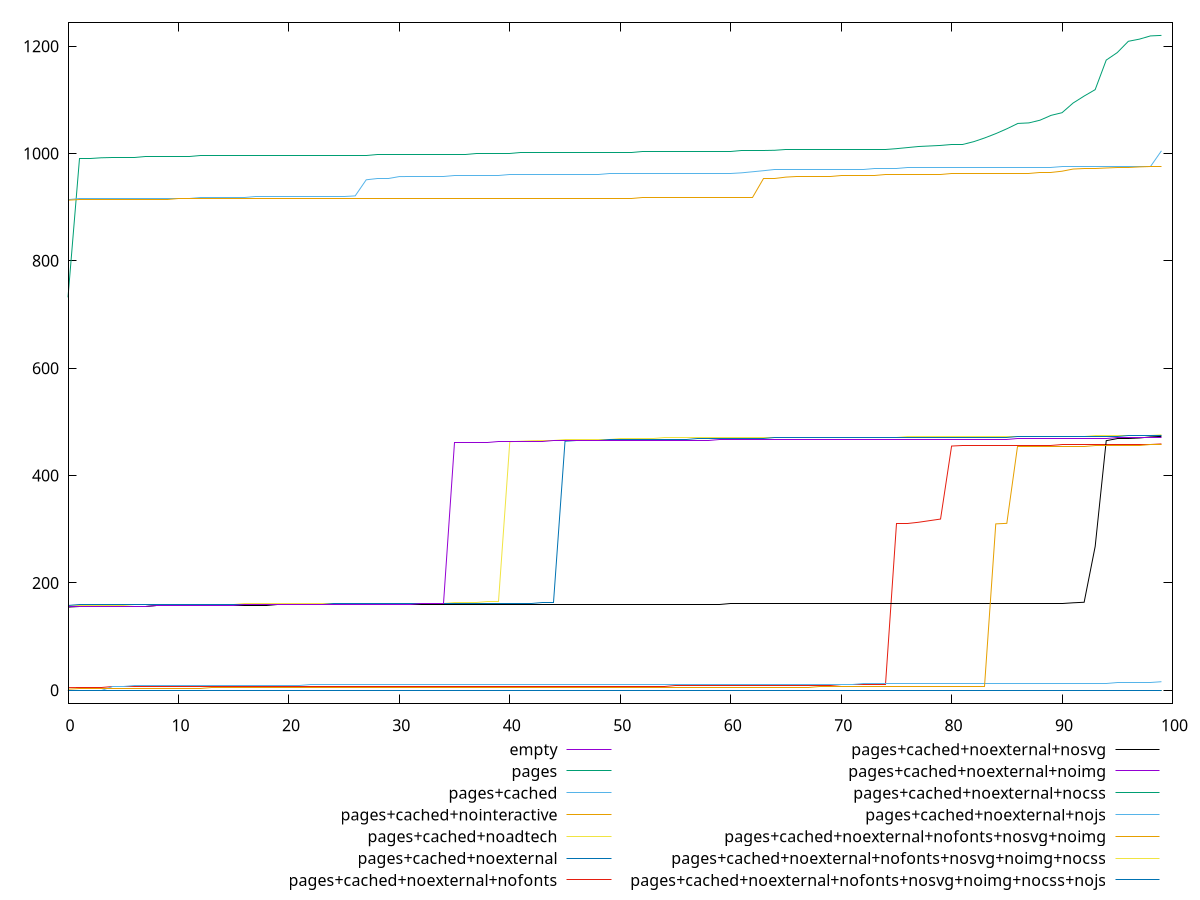reset
set terminal svg size 640, 620 enhanced background rgb 'white'
set output "report_00007_2020-12-11T15:55:29.892Z/render-blocking-resources/comparison/sorted/all_raw.svg"

$empty <<EOF
0 0
1 0
2 0
3 0
4 0
5 0
6 0
7 0
8 0
9 0
10 0
11 0
12 0
13 0
14 0
15 0
16 0
17 0
18 0
19 0
20 0
21 0
22 0
23 0
24 0
25 0
26 0
27 0
28 0
29 0
30 0
31 0
32 0
33 0
34 0
35 0
36 0
37 0
38 0
39 0
40 0
41 0
42 0
43 0
44 0
45 0
46 0
47 0
48 0
49 0
50 0
51 0
52 0
53 0
54 0
55 0
56 0
57 0
58 0
59 0
60 0
61 0
62 0
63 0
64 0
65 0
66 0
67 0
68 0
69 0
70 0
71 0
72 0
73 0
74 0
75 0
76 0
77 0
78 0
79 0
80 0
81 0
82 0
83 0
84 0
85 0
86 0
87 0
88 0
89 0
90 0
91 0
92 0
93 0
94 0
95 0
96 0
97 0
98 0
99 0
EOF

$pages <<EOF
0 732
1 991
2 991
3 992
4 993
5 993
6 993
7 994
8 994
9 994
10 995
11 995
12 996
13 996
14 996
15 996
16 996
17 996
18 996
19 996
20 997
21 997
22 997
23 997
24 997
25 997
26 997
27 997
28 998
29 998
30 998
31 998
32 999
33 999
34 999
35 999
36 999
37 1000
38 1000
39 1000
40 1000
41 1001
42 1001
43 1001
44 1001
45 1001
46 1002
47 1002
48 1002
49 1002
50 1002
51 1002
52 1003
53 1003
54 1003
55 1003
56 1003
57 1003
58 1003
59 1004
60 1004
61 1005
62 1005
63 1005
64 1006
65 1007
66 1007
67 1007
68 1007
69 1007
70 1008
71 1008
72 1008
73 1008
74 1008
75 1009
76 1011
77 1013
78 1014
79 1015
80 1017
81 1017
82 1022
83 1029
84 1037
85 1046
86 1056
87 1057
88 1062
89 1071
90 1076
91 1094
92 1107
93 1119
94 1174
95 1188
96 1209
97 1213
98 1219
99 1220
EOF

$pagesCached <<EOF
0 914
1 916
2 916
3 916
4 916
5 916
6 916
7 917
8 917
9 917
10 917
11 917
12 918
13 918
14 918
15 918
16 918
17 919
18 919
19 919
20 919
21 919
22 919
23 919
24 920
25 920
26 921
27 951
28 954
29 954
30 957
31 958
32 958
33 958
34 958
35 959
36 959
37 959
38 959
39 959
40 960
41 960
42 960
43 961
44 961
45 961
46 961
47 961
48 961
49 962
50 962
51 962
52 962
53 962
54 962
55 962
56 962
57 963
58 963
59 963
60 963
61 964
62 966
63 968
64 970
65 970
66 971
67 971
68 971
69 971
70 971
71 971
72 971
73 972
74 972
75 972
76 973
77 973
78 973
79 973
80 973
81 973
82 973
83 973
84 974
85 974
86 974
87 974
88 974
89 974
90 975
91 975
92 975
93 975
94 975
95 976
96 976
97 976
98 976
99 1005
EOF

$pagesCachedNointeractive <<EOF
0 913
1 915
2 915
3 915
4 915
5 915
6 915
7 915
8 915
9 915
10 916
11 916
12 916
13 916
14 916
15 916
16 916
17 916
18 916
19 916
20 916
21 916
22 916
23 916
24 916
25 916
26 916
27 916
28 916
29 916
30 916
31 916
32 916
33 916
34 917
35 917
36 917
37 917
38 917
39 917
40 917
41 917
42 917
43 917
44 917
45 917
46 917
47 917
48 917
49 917
50 917
51 917
52 918
53 918
54 918
55 918
56 918
57 918
58 918
59 918
60 918
61 918
62 918
63 953
64 953
65 956
66 958
67 958
68 958
69 958
70 959
71 959
72 959
73 959
74 960
75 960
76 960
77 960
78 961
79 961
80 962
81 962
82 962
83 962
84 963
85 963
86 963
87 963
88 964
89 964
90 967
91 971
92 972
93 972
94 973
95 974
96 974
97 975
98 976
99 976
EOF

$pagesCachedNoadtech <<EOF
0 157
1 158
2 158
3 158
4 158
5 158
6 159
7 159
8 159
9 159
10 159
11 159
12 160
13 160
14 160
15 160
16 161
17 161
18 161
19 161
20 161
21 161
22 161
23 161
24 161
25 161
26 161
27 161
28 162
29 162
30 162
31 162
32 162
33 162
34 162
35 163
36 163
37 163
38 165
39 165
40 463
41 464
42 465
43 466
44 466
45 467
46 467
47 467
48 468
49 468
50 469
51 469
52 469
53 469
54 470
55 470
56 470
57 470
58 470
59 470
60 470
61 470
62 470
63 470
64 470
65 470
66 470
67 470
68 471
69 471
70 471
71 471
72 471
73 471
74 471
75 471
76 472
77 472
78 472
79 472
80 472
81 472
82 472
83 473
84 473
85 473
86 473
87 473
88 473
89 473
90 473
91 473
92 473
93 474
94 474
95 474
96 474
97 475
98 475
99 476
EOF

$pagesCachedNoexternal <<EOF
0 158
1 159
2 159
3 159
4 159
5 159
6 159
7 159
8 159
9 159
10 159
11 159
12 159
13 160
14 160
15 160
16 160
17 160
18 160
19 160
20 160
21 160
22 160
23 160
24 161
25 161
26 161
27 161
28 161
29 161
30 161
31 161
32 161
33 161
34 161
35 161
36 162
37 162
38 162
39 162
40 162
41 162
42 162
43 163
44 163
45 464
46 466
47 466
48 466
49 467
50 467
51 467
52 467
53 467
54 468
55 468
56 468
57 469
58 469
59 469
60 469
61 469
62 469
63 469
64 470
65 470
66 470
67 470
68 470
69 470
70 470
71 470
72 470
73 470
74 470
75 470
76 470
77 470
78 471
79 471
80 471
81 471
82 471
83 471
84 471
85 471
86 472
87 472
88 472
89 472
90 473
91 473
92 473
93 473
94 473
95 473
96 474
97 474
98 475
99 475
EOF

$pagesCachedNoexternalNofonts <<EOF
0 5
1 6
2 6
3 6
4 7
5 7
6 7
7 7
8 7
9 7
10 7
11 7
12 7
13 7
14 7
15 7
16 7
17 7
18 7
19 7
20 7
21 7
22 7
23 7
24 7
25 7
26 7
27 8
28 8
29 8
30 8
31 8
32 8
33 8
34 8
35 8
36 8
37 8
38 8
39 8
40 8
41 8
42 8
43 8
44 8
45 8
46 8
47 8
48 8
49 8
50 8
51 8
52 8
53 8
54 8
55 9
56 9
57 9
58 9
59 9
60 9
61 9
62 9
63 9
64 9
65 9
66 9
67 9
68 9
69 9
70 10
71 10
72 10
73 11
74 11
75 311
76 311
77 313
78 316
79 319
80 455
81 456
82 456
83 456
84 456
85 456
86 456
87 456
88 456
89 456
90 457
91 457
92 457
93 457
94 458
95 458
96 458
97 458
98 458
99 459
EOF

$pagesCachedNoexternalNosvg <<EOF
0 155
1 156
2 156
3 157
4 157
5 157
6 157
7 157
8 158
9 158
10 158
11 158
12 158
13 158
14 158
15 158
16 158
17 158
18 158
19 159
20 159
21 159
22 159
23 159
24 159
25 159
26 159
27 159
28 159
29 159
30 159
31 159
32 159
33 159
34 159
35 159
36 159
37 159
38 159
39 159
40 159
41 159
42 159
43 159
44 160
45 160
46 160
47 160
48 160
49 160
50 160
51 160
52 160
53 160
54 160
55 160
56 160
57 160
58 160
59 160
60 161
61 161
62 161
63 161
64 161
65 161
66 161
67 161
68 161
69 161
70 161
71 161
72 161
73 161
74 161
75 161
76 161
77 161
78 161
79 161
80 161
81 161
82 161
83 161
84 161
85 162
86 162
87 162
88 162
89 162
90 162
91 163
92 164
93 268
94 465
95 469
96 469
97 470
98 472
99 473
EOF

$pagesCachedNoexternalNoimg <<EOF
0 156
1 156
2 156
3 157
4 157
5 157
6 157
7 157
8 158
9 158
10 158
11 158
12 158
13 158
14 158
15 158
16 159
17 159
18 159
19 159
20 159
21 159
22 159
23 159
24 159
25 159
26 160
27 160
28 160
29 160
30 160
31 160
32 161
33 161
34 161
35 462
36 462
37 462
38 462
39 464
40 464
41 464
42 464
43 464
44 465
45 465
46 465
47 465
48 465
49 465
50 466
51 466
52 466
53 466
54 466
55 466
56 466
57 466
58 466
59 467
60 467
61 467
62 467
63 467
64 467
65 467
66 467
67 467
68 468
69 468
70 468
71 468
72 468
73 468
74 468
75 468
76 468
77 468
78 468
79 468
80 468
81 468
82 468
83 468
84 468
85 468
86 469
87 469
88 469
89 469
90 469
91 469
92 469
93 469
94 469
95 470
96 470
97 470
98 471
99 471
EOF

$pagesCachedNoexternalNocss <<EOF
0 0
1 0
2 0
3 0
4 0
5 0
6 0
7 0
8 0
9 0
10 0
11 0
12 0
13 0
14 0
15 0
16 0
17 0
18 0
19 0
20 0
21 0
22 0
23 0
24 0
25 0
26 0
27 0
28 0
29 0
30 0
31 0
32 0
33 0
34 0
35 0
36 0
37 0
38 0
39 0
40 0
41 0
42 0
43 0
44 0
45 0
46 0
47 0
48 0
49 0
50 0
51 0
52 0
53 0
54 0
55 0
56 0
57 0
58 0
59 0
60 0
61 0
62 0
63 0
64 0
65 0
66 0
67 0
68 0
69 0
70 0
71 0
72 0
73 0
74 0
75 0
76 0
77 0
78 0
79 0
80 0
81 0
82 0
83 0
84 0
85 0
86 0
87 0
88 0
89 0
90 0
91 0
92 0
93 0
94 0
95 0
96 0
97 0
98 0
99 0
EOF

$pagesCachedNoexternalNojs <<EOF
0 0
1 0
2 0
3 0
4 8
5 8
6 9
7 9
8 9
9 9
10 9
11 9
12 9
13 9
14 9
15 9
16 9
17 9
18 9
19 9
20 9
21 9
22 10
23 10
24 10
25 10
26 10
27 10
28 10
29 10
30 10
31 10
32 10
33 10
34 10
35 10
36 10
37 10
38 10
39 10
40 10
41 10
42 10
43 10
44 10
45 10
46 10
47 10
48 10
49 11
50 11
51 11
52 11
53 11
54 11
55 11
56 11
57 11
58 11
59 11
60 11
61 11
62 11
63 11
64 11
65 11
66 11
67 11
68 11
69 11
70 11
71 11
72 12
73 12
74 12
75 12
76 12
77 12
78 12
79 12
80 12
81 12
82 12
83 12
84 12
85 12
86 12
87 12
88 13
89 13
90 13
91 13
92 13
93 13
94 13
95 14
96 14
97 14
98 14
99 16
EOF

$pagesCachedNoexternalNofontsNosvgNoimg <<EOF
0 2
1 3
2 3
3 4
4 4
5 4
6 4
7 4
8 4
9 4
10 4
11 4
12 4
13 5
14 5
15 5
16 5
17 5
18 5
19 5
20 5
21 5
22 5
23 5
24 5
25 5
26 5
27 5
28 5
29 5
30 5
31 5
32 5
33 5
34 5
35 5
36 5
37 6
38 6
39 6
40 6
41 6
42 6
43 6
44 6
45 6
46 6
47 6
48 6
49 6
50 6
51 6
52 6
53 6
54 6
55 6
56 6
57 6
58 6
59 6
60 6
61 6
62 6
63 6
64 6
65 6
66 6
67 6
68 7
69 7
70 7
71 7
72 7
73 7
74 7
75 7
76 7
77 7
78 7
79 7
80 7
81 8
82 8
83 8
84 310
85 311
86 455
87 455
88 455
89 455
90 455
91 455
92 455
93 456
94 456
95 456
96 456
97 456
98 457
99 457
EOF

$pagesCachedNoexternalNofontsNosvgNoimgNocss <<EOF
0 0
1 0
2 0
3 0
4 0
5 0
6 0
7 0
8 0
9 0
10 0
11 0
12 0
13 0
14 0
15 0
16 0
17 0
18 0
19 0
20 0
21 0
22 0
23 0
24 0
25 0
26 0
27 0
28 0
29 0
30 0
31 0
32 0
33 0
34 0
35 0
36 0
37 0
38 0
39 0
40 0
41 0
42 0
43 0
44 0
45 0
46 0
47 0
48 0
49 0
50 0
51 0
52 0
53 0
54 0
55 0
56 0
57 0
58 0
59 0
60 0
61 0
62 0
63 0
64 0
65 0
66 0
67 0
68 0
69 0
70 0
71 0
72 0
73 0
74 0
75 0
76 0
77 0
78 0
79 0
80 0
81 0
82 0
83 0
84 0
85 0
86 0
87 0
88 0
89 0
90 0
91 0
92 0
93 0
94 0
95 0
96 0
97 0
98 0
99 0
EOF

$pagesCachedNoexternalNofontsNosvgNoimgNocssNojs <<EOF
0 0
1 0
2 0
3 0
4 0
5 0
6 0
7 0
8 0
9 0
10 0
11 0
12 0
13 0
14 0
15 0
16 0
17 0
18 0
19 0
20 0
21 0
22 0
23 0
24 0
25 0
26 0
27 0
28 0
29 0
30 0
31 0
32 0
33 0
34 0
35 0
36 0
37 0
38 0
39 0
40 0
41 0
42 0
43 0
44 0
45 0
46 0
47 0
48 0
49 0
50 0
51 0
52 0
53 0
54 0
55 0
56 0
57 0
58 0
59 0
60 0
61 0
62 0
63 0
64 0
65 0
66 0
67 0
68 0
69 0
70 0
71 0
72 0
73 0
74 0
75 0
76 0
77 0
78 0
79 0
80 0
81 0
82 0
83 0
84 0
85 0
86 0
87 0
88 0
89 0
90 0
91 0
92 0
93 0
94 0
95 0
96 0
97 0
98 0
99 0
EOF

set key outside below
set yrange [-24.400000000000002:1244.4]

plot \
  $empty title "empty" with line, \
  $pages title "pages" with line, \
  $pagesCached title "pages+cached" with line, \
  $pagesCachedNointeractive title "pages+cached+nointeractive" with line, \
  $pagesCachedNoadtech title "pages+cached+noadtech" with line, \
  $pagesCachedNoexternal title "pages+cached+noexternal" with line, \
  $pagesCachedNoexternalNofonts title "pages+cached+noexternal+nofonts" with line, \
  $pagesCachedNoexternalNosvg title "pages+cached+noexternal+nosvg" with line, \
  $pagesCachedNoexternalNoimg title "pages+cached+noexternal+noimg" with line, \
  $pagesCachedNoexternalNocss title "pages+cached+noexternal+nocss" with line, \
  $pagesCachedNoexternalNojs title "pages+cached+noexternal+nojs" with line, \
  $pagesCachedNoexternalNofontsNosvgNoimg title "pages+cached+noexternal+nofonts+nosvg+noimg" with line, \
  $pagesCachedNoexternalNofontsNosvgNoimgNocss title "pages+cached+noexternal+nofonts+nosvg+noimg+nocss" with line, \
  $pagesCachedNoexternalNofontsNosvgNoimgNocssNojs title "pages+cached+noexternal+nofonts+nosvg+noimg+nocss+nojs" with line, \


reset